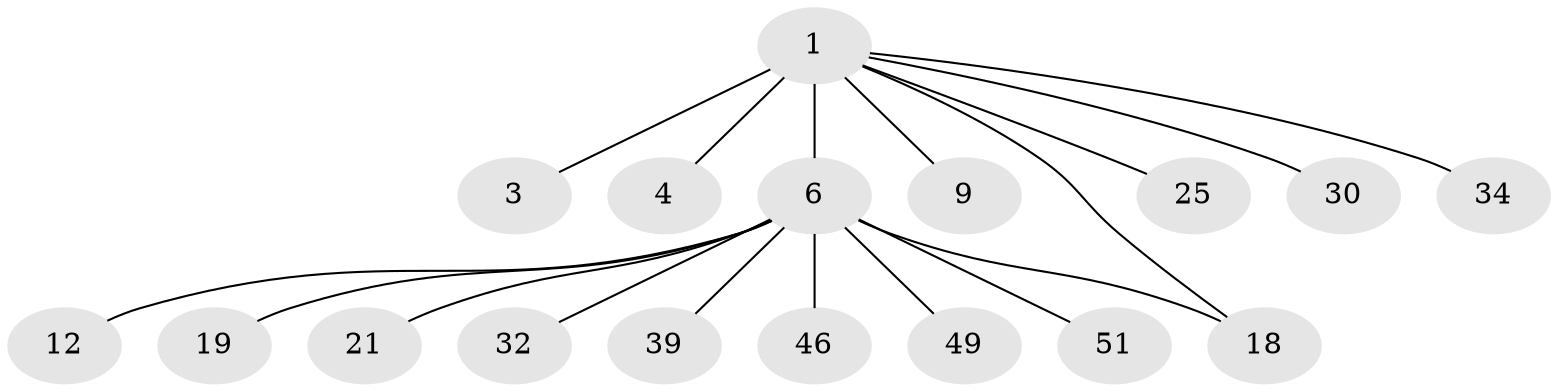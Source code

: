 // original degree distribution, {18: 0.017241379310344827, 2: 0.2413793103448276, 1: 0.5172413793103449, 4: 0.034482758620689655, 7: 0.017241379310344827, 9: 0.017241379310344827, 8: 0.017241379310344827, 6: 0.034482758620689655, 3: 0.10344827586206896}
// Generated by graph-tools (version 1.1) at 2025/18/03/04/25 18:18:12]
// undirected, 17 vertices, 17 edges
graph export_dot {
graph [start="1"]
  node [color=gray90,style=filled];
  1 [super="+13+17+2+5+31+37+41+48+58+16"];
  3;
  4 [super="+10"];
  6 [super="+8+29+15+7+56+27"];
  9 [super="+33"];
  12;
  18 [super="+36"];
  19;
  21 [super="+24"];
  25;
  30;
  32;
  34;
  39;
  46;
  49;
  51;
  1 -- 3;
  1 -- 4;
  1 -- 9 [weight=2];
  1 -- 18 [weight=2];
  1 -- 25;
  1 -- 30;
  1 -- 34;
  1 -- 6 [weight=6];
  6 -- 32;
  6 -- 39;
  6 -- 12;
  6 -- 46;
  6 -- 49;
  6 -- 19;
  6 -- 51;
  6 -- 18;
  6 -- 21;
}
